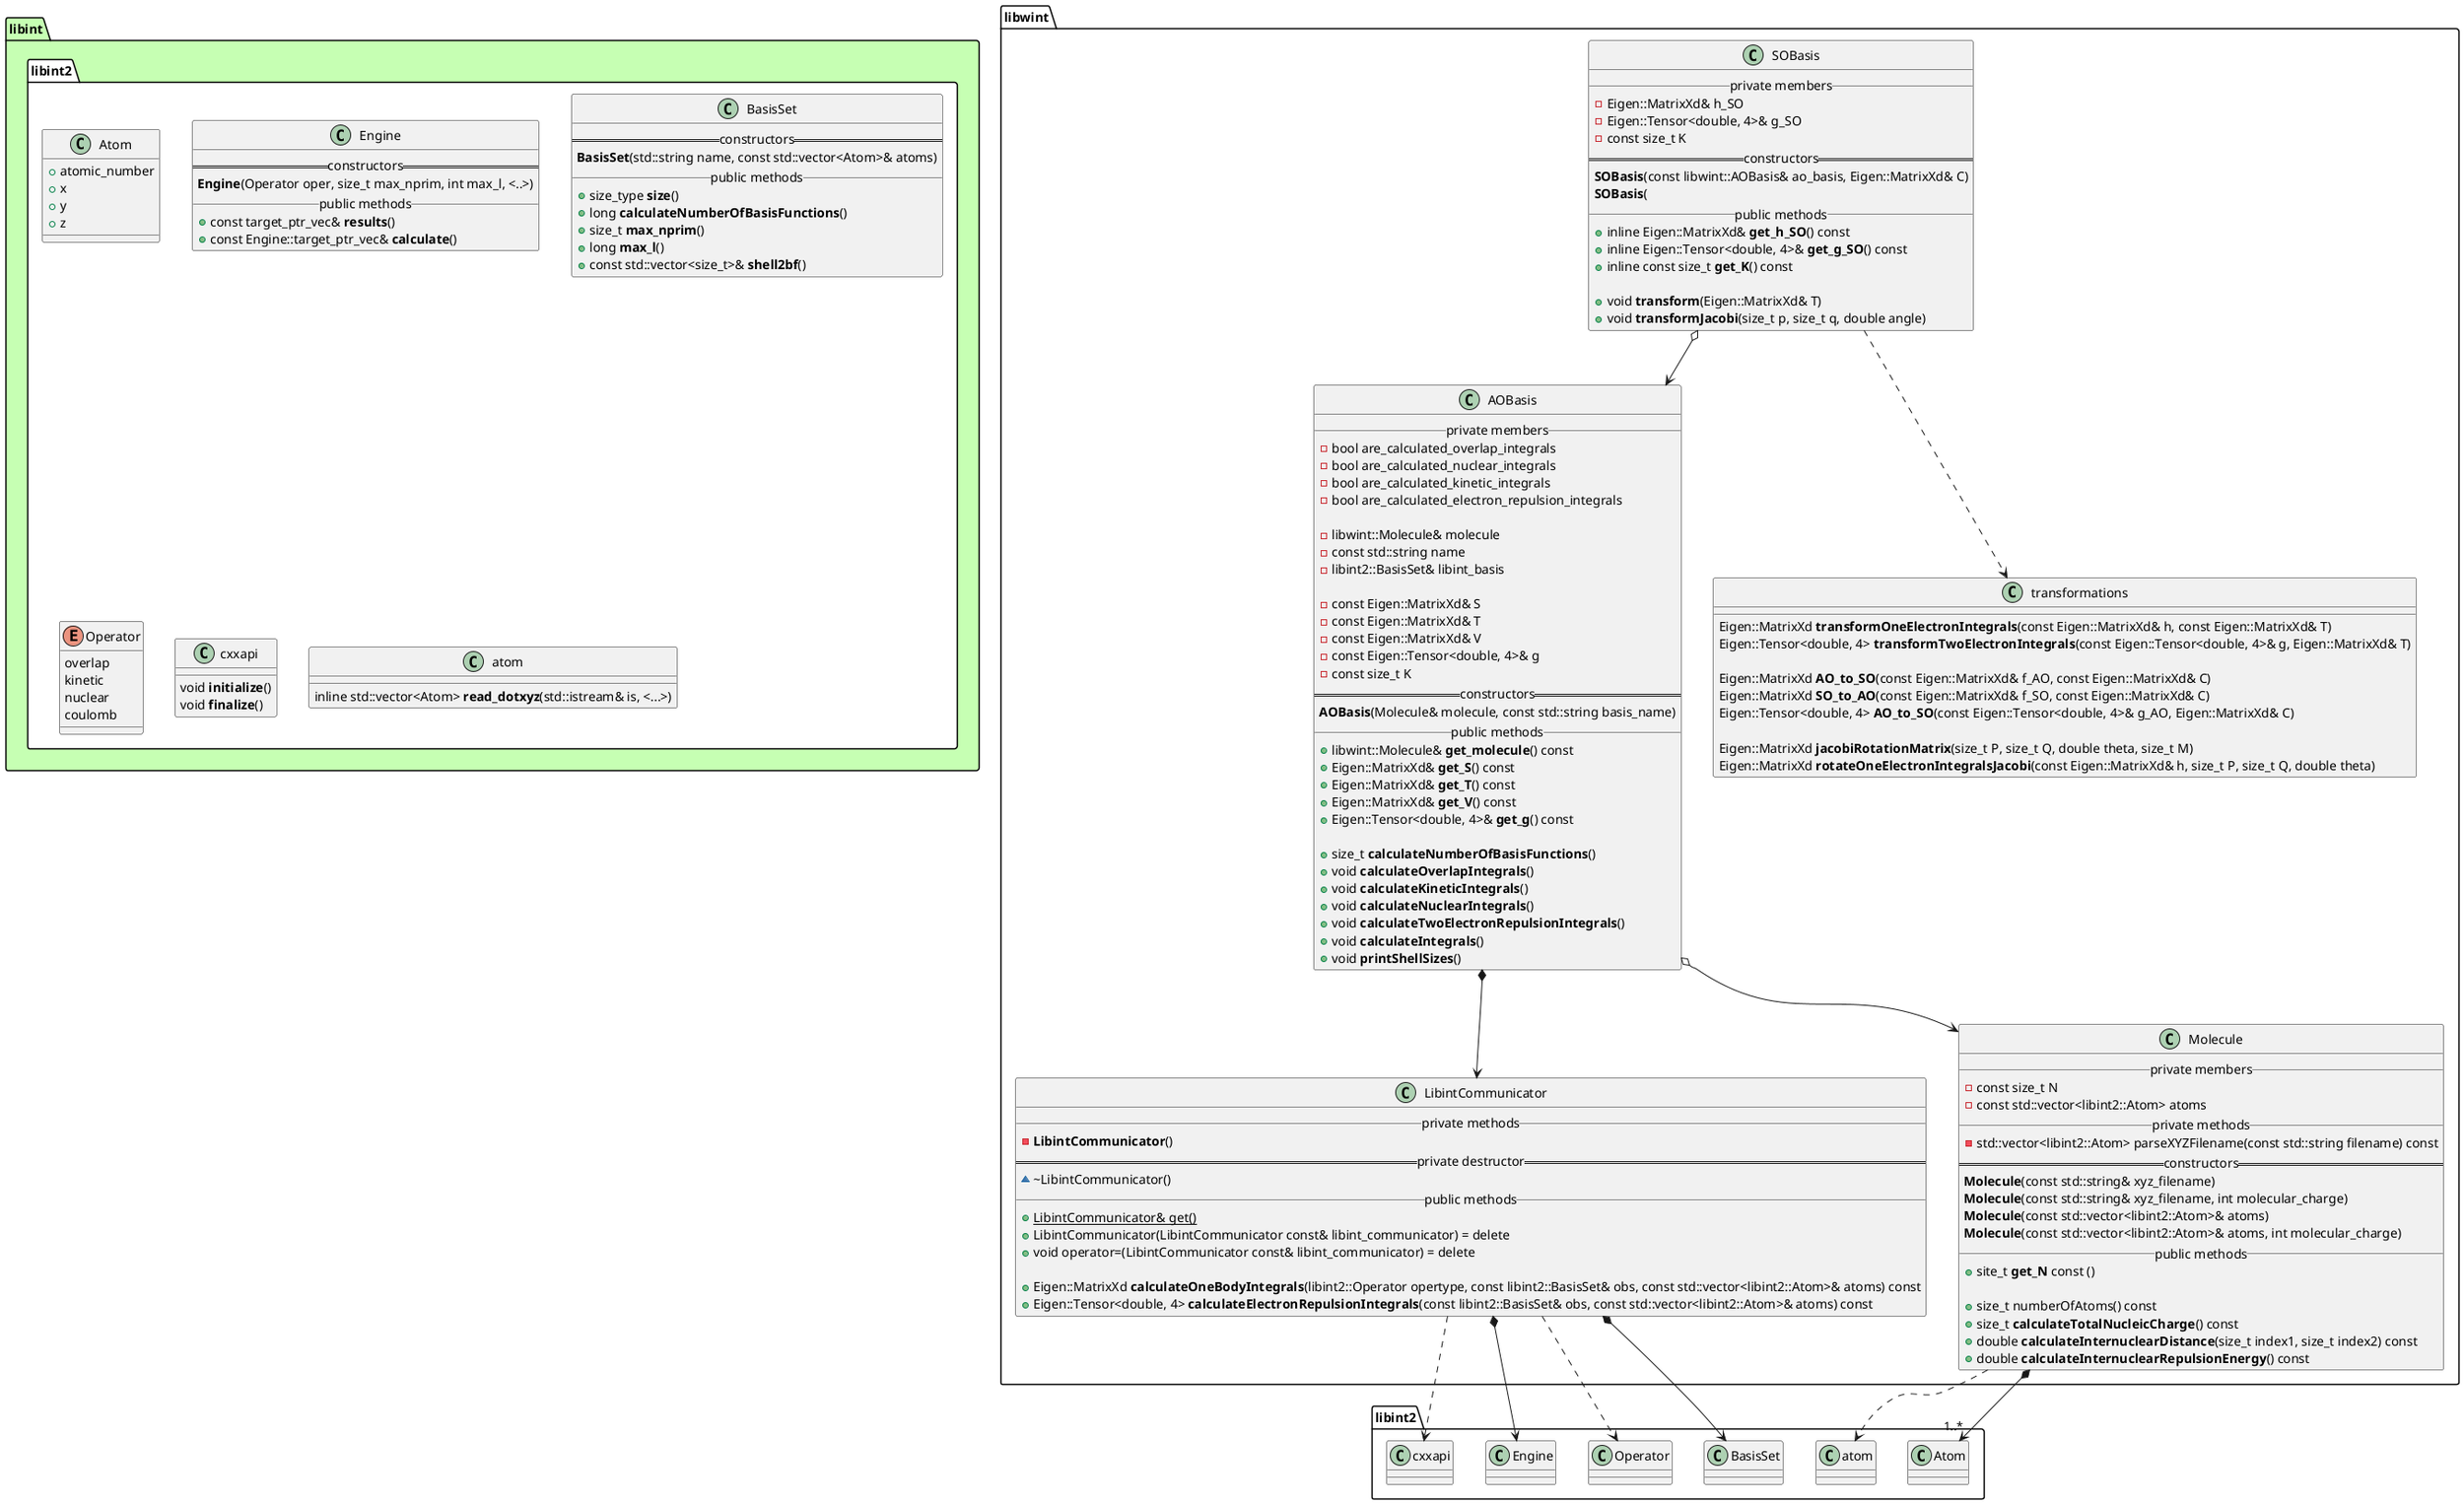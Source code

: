 @startuml



package libint #c6ffb3 {
    namespace libint2 #ffffff {
        class Atom {
            + atomic_number
            + x
            + y
            + z
        }

        class Engine {
            == constructors ==
                **Engine**(Operator oper, size_t max_nprim, int max_l, <..>)
            __ public methods __
                + const target_ptr_vec& **results**()
                + const Engine::target_ptr_vec& **calculate**()
        }

        class BasisSet {
            == constructors ==
                **BasisSet**(std::string name, const std::vector<Atom>& atoms)
            __ public methods __
                + size_type **size**()
                + long **calculateNumberOfBasisFunctions**()
                + size_t **max_nprim**()
                + long **max_l**()
                + const std::vector<size_t>& **shell2bf**()
        }

        enum Operator {
            overlap
            kinetic
            nuclear
            coulomb
        }

        class cxxapi {
                void **initialize**()
                void **finalize**()
        }

        class atom {
            inline std::vector<Atom> **read_dotxyz**(std::istream& is, <...>)
        }
    }
}




namespace libwint {

    class AOBasis {
        __ private members __
            - bool are_calculated_overlap_integrals
            - bool are_calculated_nuclear_integrals
            - bool are_calculated_kinetic_integrals
            - bool are_calculated_electron_repulsion_integrals

            - libwint::Molecule& molecule
            - const std::string name
            - libint2::BasisSet& libint_basis

            - const Eigen::MatrixXd& S
            - const Eigen::MatrixXd& T
            - const Eigen::MatrixXd& V
            - const Eigen::Tensor<double, 4>& g
            - const size_t K
        == constructors ==
            **AOBasis**(Molecule& molecule, const std::string basis_name)
        __ public methods __
            + libwint::Molecule& **get_molecule**() const
            + Eigen::MatrixXd& **get_S**() const
            + Eigen::MatrixXd& **get_T**() const
            + Eigen::MatrixXd& **get_V**() const
            + Eigen::Tensor<double, 4>& **get_g**() const

            + size_t **calculateNumberOfBasisFunctions**()
            + void **calculateOverlapIntegrals**()
            + void **calculateKineticIntegrals**()
            + void **calculateNuclearIntegrals**()
            + void **calculateTwoElectronRepulsionIntegrals**()
            + void **calculateIntegrals**()
            + void **printShellSizes**()
    }


    class SOBasis {
        __ private members __
            - Eigen::MatrixXd& h_SO
            - Eigen::Tensor<double, 4>& g_SO
            - const size_t K
        == constructors ==
            **SOBasis**(const libwint::AOBasis& ao_basis, Eigen::MatrixXd& C)
            **SOBasis**(
        __ public methods __
            + inline Eigen::MatrixXd& **get_h_SO**() const
            + inline Eigen::Tensor<double, 4>& **get_g_SO**() const
            + inline const size_t **get_K**() const

            + void **transform**(Eigen::MatrixXd& T)
            + void **transformJacobi**(size_t p, size_t q, double angle)
    }


    class transformations {
            Eigen::MatrixXd **transformOneElectronIntegrals**(const Eigen::MatrixXd& h, const Eigen::MatrixXd& T)
            Eigen::Tensor<double, 4> **transformTwoElectronIntegrals**(const Eigen::Tensor<double, 4>& g, Eigen::MatrixXd& T)

            Eigen::MatrixXd **AO_to_SO**(const Eigen::MatrixXd& f_AO, const Eigen::MatrixXd& C)
            Eigen::MatrixXd **SO_to_AO**(const Eigen::MatrixXd& f_SO, const Eigen::MatrixXd& C)
            Eigen::Tensor<double, 4> **AO_to_SO**(const Eigen::Tensor<double, 4>& g_AO, Eigen::MatrixXd& C)

            Eigen::MatrixXd **jacobiRotationMatrix**(size_t P, size_t Q, double theta, size_t M)
            Eigen::MatrixXd **rotateOneElectronIntegralsJacobi**(const Eigen::MatrixXd& h, size_t P, size_t Q, double theta)
    }


    class LibintCommunicator {
        __ private methods __
            - **LibintCommunicator**()
        == private destructor ==
            ~ ~LibintCommunicator()
        __ public methods __
            + {static} LibintCommunicator& get()
            + LibintCommunicator(LibintCommunicator const& libint_communicator) = delete
            + void operator=(LibintCommunicator const& libint_communicator) = delete

            + Eigen::MatrixXd **calculateOneBodyIntegrals**(libint2::Operator opertype, const libint2::BasisSet& obs, const std::vector<libint2::Atom>& atoms) const
            + Eigen::Tensor<double, 4> **calculateElectronRepulsionIntegrals**(const libint2::BasisSet& obs, const std::vector<libint2::Atom>& atoms) const
    }


    class Molecule {
        __ private members __
            - const size_t N
            - const std::vector<libint2::Atom> atoms
        __ private methods __
            - std::vector<libint2::Atom> parseXYZFilename(const std::string filename) const
        == constructors ==
            **Molecule**(const std::string& xyz_filename)
            **Molecule**(const std::string& xyz_filename, int molecular_charge)
            **Molecule**(const std::vector<libint2::Atom>& atoms)
            **Molecule**(const std::vector<libint2::Atom>& atoms, int molecular_charge)
        __ public methods __
            + site_t **get_N** const ()

            + size_t numberOfAtoms() const
            + size_t **calculateTotalNucleicCharge**() const
            + double **calculateInternuclearDistance**(size_t index1, size_t index2) const
            + double **calculateInternuclearRepulsionEnergy**() const
    }

}



libwint.AOBasis o--> libwint.Molecule
libwint.AOBasis *--> libwint.LibintCommunicator

libwint.LibintCommunicator *--> libint2.BasisSet
libwint.LibintCommunicator ..> libint2.Operator
libwint.LibintCommunicator *--> libint2.Engine
libwint.LibintCommunicator ..> libint2.cxxapi

libwint.Molecule *--> "1..*" libint2.Atom
libwint.Molecule ..> libint2.atom

libwint.SOBasis ..> libwint.transformations
libwint.SOBasis o--> libwint.AOBasis


@enduml
